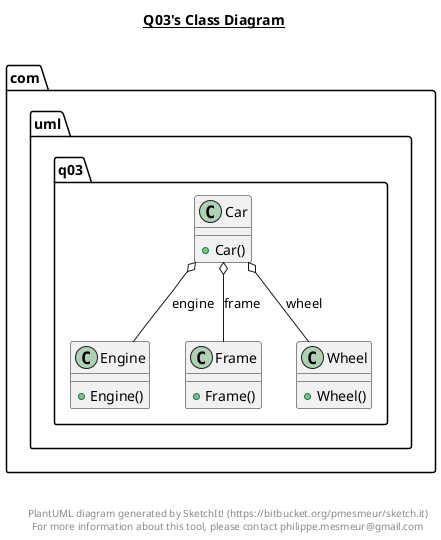 @startuml

title __Q03's Class Diagram__\n

  namespace com.uml.q03 {
    class com.uml.q03.Car {
        + Car()
    }
  }
  

  namespace com.uml.q03 {
    class com.uml.q03.Engine {
        + Engine()
    }
  }
  

  namespace com.uml.q03 {
    class com.uml.q03.Frame {
        + Frame()
    }
  }
  

  namespace com.uml.q03 {
    class com.uml.q03.Wheel {
        + Wheel()
    }
  }
  

  com.uml.q03.Car o-- com.uml.q03.Engine : engine
  com.uml.q03.Car o-- com.uml.q03.Frame : frame
  com.uml.q03.Car o-- com.uml.q03.Wheel : wheel


right footer


PlantUML diagram generated by SketchIt! (https://bitbucket.org/pmesmeur/sketch.it)
For more information about this tool, please contact philippe.mesmeur@gmail.com
endfooter

@enduml
